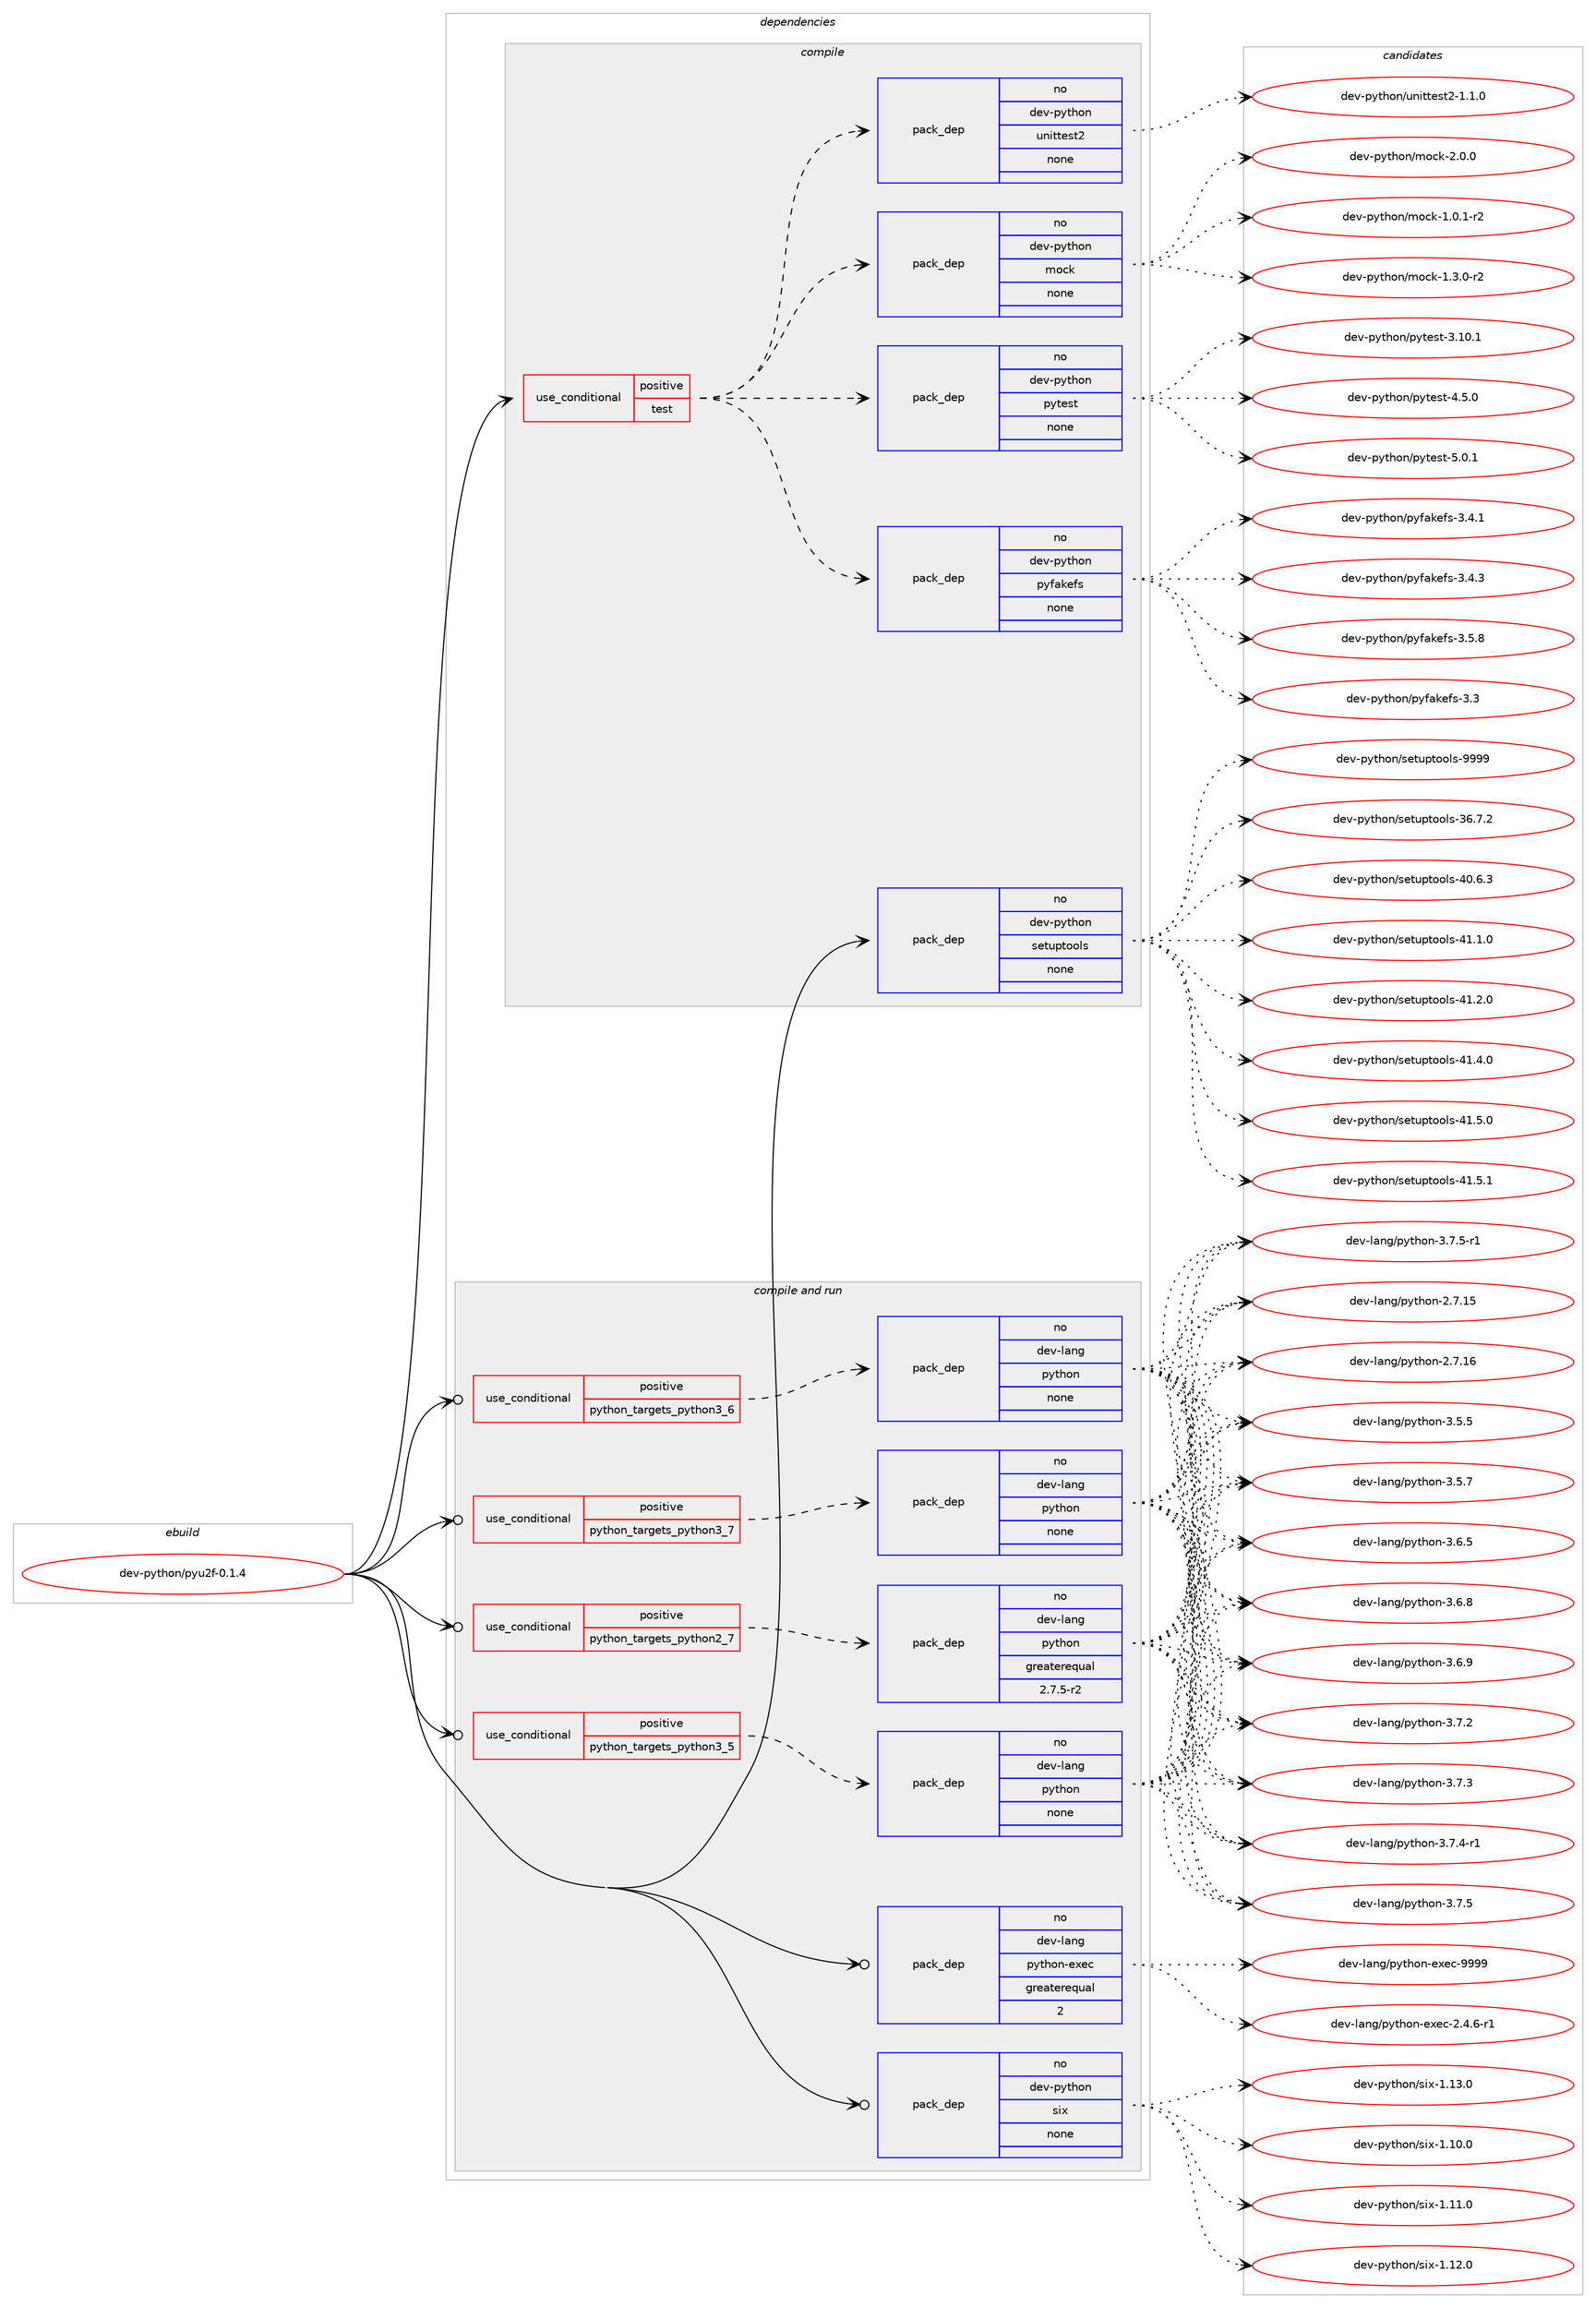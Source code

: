 digraph prolog {

# *************
# Graph options
# *************

newrank=true;
concentrate=true;
compound=true;
graph [rankdir=LR,fontname=Helvetica,fontsize=10,ranksep=1.5];#, ranksep=2.5, nodesep=0.2];
edge  [arrowhead=vee];
node  [fontname=Helvetica,fontsize=10];

# **********
# The ebuild
# **********

subgraph cluster_leftcol {
color=gray;
rank=same;
label=<<i>ebuild</i>>;
id [label="dev-python/pyu2f-0.1.4", color=red, width=4, href="../dev-python/pyu2f-0.1.4.svg"];
}

# ****************
# The dependencies
# ****************

subgraph cluster_midcol {
color=gray;
label=<<i>dependencies</i>>;
subgraph cluster_compile {
fillcolor="#eeeeee";
style=filled;
label=<<i>compile</i>>;
subgraph cond148123 {
dependency633670 [label=<<TABLE BORDER="0" CELLBORDER="1" CELLSPACING="0" CELLPADDING="4"><TR><TD ROWSPAN="3" CELLPADDING="10">use_conditional</TD></TR><TR><TD>positive</TD></TR><TR><TD>test</TD></TR></TABLE>>, shape=none, color=red];
subgraph pack473670 {
dependency633671 [label=<<TABLE BORDER="0" CELLBORDER="1" CELLSPACING="0" CELLPADDING="4" WIDTH="220"><TR><TD ROWSPAN="6" CELLPADDING="30">pack_dep</TD></TR><TR><TD WIDTH="110">no</TD></TR><TR><TD>dev-python</TD></TR><TR><TD>pyfakefs</TD></TR><TR><TD>none</TD></TR><TR><TD></TD></TR></TABLE>>, shape=none, color=blue];
}
dependency633670:e -> dependency633671:w [weight=20,style="dashed",arrowhead="vee"];
subgraph pack473671 {
dependency633672 [label=<<TABLE BORDER="0" CELLBORDER="1" CELLSPACING="0" CELLPADDING="4" WIDTH="220"><TR><TD ROWSPAN="6" CELLPADDING="30">pack_dep</TD></TR><TR><TD WIDTH="110">no</TD></TR><TR><TD>dev-python</TD></TR><TR><TD>pytest</TD></TR><TR><TD>none</TD></TR><TR><TD></TD></TR></TABLE>>, shape=none, color=blue];
}
dependency633670:e -> dependency633672:w [weight=20,style="dashed",arrowhead="vee"];
subgraph pack473672 {
dependency633673 [label=<<TABLE BORDER="0" CELLBORDER="1" CELLSPACING="0" CELLPADDING="4" WIDTH="220"><TR><TD ROWSPAN="6" CELLPADDING="30">pack_dep</TD></TR><TR><TD WIDTH="110">no</TD></TR><TR><TD>dev-python</TD></TR><TR><TD>mock</TD></TR><TR><TD>none</TD></TR><TR><TD></TD></TR></TABLE>>, shape=none, color=blue];
}
dependency633670:e -> dependency633673:w [weight=20,style="dashed",arrowhead="vee"];
subgraph pack473673 {
dependency633674 [label=<<TABLE BORDER="0" CELLBORDER="1" CELLSPACING="0" CELLPADDING="4" WIDTH="220"><TR><TD ROWSPAN="6" CELLPADDING="30">pack_dep</TD></TR><TR><TD WIDTH="110">no</TD></TR><TR><TD>dev-python</TD></TR><TR><TD>unittest2</TD></TR><TR><TD>none</TD></TR><TR><TD></TD></TR></TABLE>>, shape=none, color=blue];
}
dependency633670:e -> dependency633674:w [weight=20,style="dashed",arrowhead="vee"];
}
id:e -> dependency633670:w [weight=20,style="solid",arrowhead="vee"];
subgraph pack473674 {
dependency633675 [label=<<TABLE BORDER="0" CELLBORDER="1" CELLSPACING="0" CELLPADDING="4" WIDTH="220"><TR><TD ROWSPAN="6" CELLPADDING="30">pack_dep</TD></TR><TR><TD WIDTH="110">no</TD></TR><TR><TD>dev-python</TD></TR><TR><TD>setuptools</TD></TR><TR><TD>none</TD></TR><TR><TD></TD></TR></TABLE>>, shape=none, color=blue];
}
id:e -> dependency633675:w [weight=20,style="solid",arrowhead="vee"];
}
subgraph cluster_compileandrun {
fillcolor="#eeeeee";
style=filled;
label=<<i>compile and run</i>>;
subgraph cond148124 {
dependency633676 [label=<<TABLE BORDER="0" CELLBORDER="1" CELLSPACING="0" CELLPADDING="4"><TR><TD ROWSPAN="3" CELLPADDING="10">use_conditional</TD></TR><TR><TD>positive</TD></TR><TR><TD>python_targets_python2_7</TD></TR></TABLE>>, shape=none, color=red];
subgraph pack473675 {
dependency633677 [label=<<TABLE BORDER="0" CELLBORDER="1" CELLSPACING="0" CELLPADDING="4" WIDTH="220"><TR><TD ROWSPAN="6" CELLPADDING="30">pack_dep</TD></TR><TR><TD WIDTH="110">no</TD></TR><TR><TD>dev-lang</TD></TR><TR><TD>python</TD></TR><TR><TD>greaterequal</TD></TR><TR><TD>2.7.5-r2</TD></TR></TABLE>>, shape=none, color=blue];
}
dependency633676:e -> dependency633677:w [weight=20,style="dashed",arrowhead="vee"];
}
id:e -> dependency633676:w [weight=20,style="solid",arrowhead="odotvee"];
subgraph cond148125 {
dependency633678 [label=<<TABLE BORDER="0" CELLBORDER="1" CELLSPACING="0" CELLPADDING="4"><TR><TD ROWSPAN="3" CELLPADDING="10">use_conditional</TD></TR><TR><TD>positive</TD></TR><TR><TD>python_targets_python3_5</TD></TR></TABLE>>, shape=none, color=red];
subgraph pack473676 {
dependency633679 [label=<<TABLE BORDER="0" CELLBORDER="1" CELLSPACING="0" CELLPADDING="4" WIDTH="220"><TR><TD ROWSPAN="6" CELLPADDING="30">pack_dep</TD></TR><TR><TD WIDTH="110">no</TD></TR><TR><TD>dev-lang</TD></TR><TR><TD>python</TD></TR><TR><TD>none</TD></TR><TR><TD></TD></TR></TABLE>>, shape=none, color=blue];
}
dependency633678:e -> dependency633679:w [weight=20,style="dashed",arrowhead="vee"];
}
id:e -> dependency633678:w [weight=20,style="solid",arrowhead="odotvee"];
subgraph cond148126 {
dependency633680 [label=<<TABLE BORDER="0" CELLBORDER="1" CELLSPACING="0" CELLPADDING="4"><TR><TD ROWSPAN="3" CELLPADDING="10">use_conditional</TD></TR><TR><TD>positive</TD></TR><TR><TD>python_targets_python3_6</TD></TR></TABLE>>, shape=none, color=red];
subgraph pack473677 {
dependency633681 [label=<<TABLE BORDER="0" CELLBORDER="1" CELLSPACING="0" CELLPADDING="4" WIDTH="220"><TR><TD ROWSPAN="6" CELLPADDING="30">pack_dep</TD></TR><TR><TD WIDTH="110">no</TD></TR><TR><TD>dev-lang</TD></TR><TR><TD>python</TD></TR><TR><TD>none</TD></TR><TR><TD></TD></TR></TABLE>>, shape=none, color=blue];
}
dependency633680:e -> dependency633681:w [weight=20,style="dashed",arrowhead="vee"];
}
id:e -> dependency633680:w [weight=20,style="solid",arrowhead="odotvee"];
subgraph cond148127 {
dependency633682 [label=<<TABLE BORDER="0" CELLBORDER="1" CELLSPACING="0" CELLPADDING="4"><TR><TD ROWSPAN="3" CELLPADDING="10">use_conditional</TD></TR><TR><TD>positive</TD></TR><TR><TD>python_targets_python3_7</TD></TR></TABLE>>, shape=none, color=red];
subgraph pack473678 {
dependency633683 [label=<<TABLE BORDER="0" CELLBORDER="1" CELLSPACING="0" CELLPADDING="4" WIDTH="220"><TR><TD ROWSPAN="6" CELLPADDING="30">pack_dep</TD></TR><TR><TD WIDTH="110">no</TD></TR><TR><TD>dev-lang</TD></TR><TR><TD>python</TD></TR><TR><TD>none</TD></TR><TR><TD></TD></TR></TABLE>>, shape=none, color=blue];
}
dependency633682:e -> dependency633683:w [weight=20,style="dashed",arrowhead="vee"];
}
id:e -> dependency633682:w [weight=20,style="solid",arrowhead="odotvee"];
subgraph pack473679 {
dependency633684 [label=<<TABLE BORDER="0" CELLBORDER="1" CELLSPACING="0" CELLPADDING="4" WIDTH="220"><TR><TD ROWSPAN="6" CELLPADDING="30">pack_dep</TD></TR><TR><TD WIDTH="110">no</TD></TR><TR><TD>dev-lang</TD></TR><TR><TD>python-exec</TD></TR><TR><TD>greaterequal</TD></TR><TR><TD>2</TD></TR></TABLE>>, shape=none, color=blue];
}
id:e -> dependency633684:w [weight=20,style="solid",arrowhead="odotvee"];
subgraph pack473680 {
dependency633685 [label=<<TABLE BORDER="0" CELLBORDER="1" CELLSPACING="0" CELLPADDING="4" WIDTH="220"><TR><TD ROWSPAN="6" CELLPADDING="30">pack_dep</TD></TR><TR><TD WIDTH="110">no</TD></TR><TR><TD>dev-python</TD></TR><TR><TD>six</TD></TR><TR><TD>none</TD></TR><TR><TD></TD></TR></TABLE>>, shape=none, color=blue];
}
id:e -> dependency633685:w [weight=20,style="solid",arrowhead="odotvee"];
}
subgraph cluster_run {
fillcolor="#eeeeee";
style=filled;
label=<<i>run</i>>;
}
}

# **************
# The candidates
# **************

subgraph cluster_choices {
rank=same;
color=gray;
label=<<i>candidates</i>>;

subgraph choice473670 {
color=black;
nodesep=1;
choice10010111845112121116104111110471121211029710710110211545514651 [label="dev-python/pyfakefs-3.3", color=red, width=4,href="../dev-python/pyfakefs-3.3.svg"];
choice100101118451121211161041111104711212110297107101102115455146524649 [label="dev-python/pyfakefs-3.4.1", color=red, width=4,href="../dev-python/pyfakefs-3.4.1.svg"];
choice100101118451121211161041111104711212110297107101102115455146524651 [label="dev-python/pyfakefs-3.4.3", color=red, width=4,href="../dev-python/pyfakefs-3.4.3.svg"];
choice100101118451121211161041111104711212110297107101102115455146534656 [label="dev-python/pyfakefs-3.5.8", color=red, width=4,href="../dev-python/pyfakefs-3.5.8.svg"];
dependency633671:e -> choice10010111845112121116104111110471121211029710710110211545514651:w [style=dotted,weight="100"];
dependency633671:e -> choice100101118451121211161041111104711212110297107101102115455146524649:w [style=dotted,weight="100"];
dependency633671:e -> choice100101118451121211161041111104711212110297107101102115455146524651:w [style=dotted,weight="100"];
dependency633671:e -> choice100101118451121211161041111104711212110297107101102115455146534656:w [style=dotted,weight="100"];
}
subgraph choice473671 {
color=black;
nodesep=1;
choice100101118451121211161041111104711212111610111511645514649484649 [label="dev-python/pytest-3.10.1", color=red, width=4,href="../dev-python/pytest-3.10.1.svg"];
choice1001011184511212111610411111047112121116101115116455246534648 [label="dev-python/pytest-4.5.0", color=red, width=4,href="../dev-python/pytest-4.5.0.svg"];
choice1001011184511212111610411111047112121116101115116455346484649 [label="dev-python/pytest-5.0.1", color=red, width=4,href="../dev-python/pytest-5.0.1.svg"];
dependency633672:e -> choice100101118451121211161041111104711212111610111511645514649484649:w [style=dotted,weight="100"];
dependency633672:e -> choice1001011184511212111610411111047112121116101115116455246534648:w [style=dotted,weight="100"];
dependency633672:e -> choice1001011184511212111610411111047112121116101115116455346484649:w [style=dotted,weight="100"];
}
subgraph choice473672 {
color=black;
nodesep=1;
choice1001011184511212111610411111047109111991074549464846494511450 [label="dev-python/mock-1.0.1-r2", color=red, width=4,href="../dev-python/mock-1.0.1-r2.svg"];
choice1001011184511212111610411111047109111991074549465146484511450 [label="dev-python/mock-1.3.0-r2", color=red, width=4,href="../dev-python/mock-1.3.0-r2.svg"];
choice100101118451121211161041111104710911199107455046484648 [label="dev-python/mock-2.0.0", color=red, width=4,href="../dev-python/mock-2.0.0.svg"];
dependency633673:e -> choice1001011184511212111610411111047109111991074549464846494511450:w [style=dotted,weight="100"];
dependency633673:e -> choice1001011184511212111610411111047109111991074549465146484511450:w [style=dotted,weight="100"];
dependency633673:e -> choice100101118451121211161041111104710911199107455046484648:w [style=dotted,weight="100"];
}
subgraph choice473673 {
color=black;
nodesep=1;
choice100101118451121211161041111104711711010511611610111511650454946494648 [label="dev-python/unittest2-1.1.0", color=red, width=4,href="../dev-python/unittest2-1.1.0.svg"];
dependency633674:e -> choice100101118451121211161041111104711711010511611610111511650454946494648:w [style=dotted,weight="100"];
}
subgraph choice473674 {
color=black;
nodesep=1;
choice100101118451121211161041111104711510111611711211611111110811545515446554650 [label="dev-python/setuptools-36.7.2", color=red, width=4,href="../dev-python/setuptools-36.7.2.svg"];
choice100101118451121211161041111104711510111611711211611111110811545524846544651 [label="dev-python/setuptools-40.6.3", color=red, width=4,href="../dev-python/setuptools-40.6.3.svg"];
choice100101118451121211161041111104711510111611711211611111110811545524946494648 [label="dev-python/setuptools-41.1.0", color=red, width=4,href="../dev-python/setuptools-41.1.0.svg"];
choice100101118451121211161041111104711510111611711211611111110811545524946504648 [label="dev-python/setuptools-41.2.0", color=red, width=4,href="../dev-python/setuptools-41.2.0.svg"];
choice100101118451121211161041111104711510111611711211611111110811545524946524648 [label="dev-python/setuptools-41.4.0", color=red, width=4,href="../dev-python/setuptools-41.4.0.svg"];
choice100101118451121211161041111104711510111611711211611111110811545524946534648 [label="dev-python/setuptools-41.5.0", color=red, width=4,href="../dev-python/setuptools-41.5.0.svg"];
choice100101118451121211161041111104711510111611711211611111110811545524946534649 [label="dev-python/setuptools-41.5.1", color=red, width=4,href="../dev-python/setuptools-41.5.1.svg"];
choice10010111845112121116104111110471151011161171121161111111081154557575757 [label="dev-python/setuptools-9999", color=red, width=4,href="../dev-python/setuptools-9999.svg"];
dependency633675:e -> choice100101118451121211161041111104711510111611711211611111110811545515446554650:w [style=dotted,weight="100"];
dependency633675:e -> choice100101118451121211161041111104711510111611711211611111110811545524846544651:w [style=dotted,weight="100"];
dependency633675:e -> choice100101118451121211161041111104711510111611711211611111110811545524946494648:w [style=dotted,weight="100"];
dependency633675:e -> choice100101118451121211161041111104711510111611711211611111110811545524946504648:w [style=dotted,weight="100"];
dependency633675:e -> choice100101118451121211161041111104711510111611711211611111110811545524946524648:w [style=dotted,weight="100"];
dependency633675:e -> choice100101118451121211161041111104711510111611711211611111110811545524946534648:w [style=dotted,weight="100"];
dependency633675:e -> choice100101118451121211161041111104711510111611711211611111110811545524946534649:w [style=dotted,weight="100"];
dependency633675:e -> choice10010111845112121116104111110471151011161171121161111111081154557575757:w [style=dotted,weight="100"];
}
subgraph choice473675 {
color=black;
nodesep=1;
choice10010111845108971101034711212111610411111045504655464953 [label="dev-lang/python-2.7.15", color=red, width=4,href="../dev-lang/python-2.7.15.svg"];
choice10010111845108971101034711212111610411111045504655464954 [label="dev-lang/python-2.7.16", color=red, width=4,href="../dev-lang/python-2.7.16.svg"];
choice100101118451089711010347112121116104111110455146534653 [label="dev-lang/python-3.5.5", color=red, width=4,href="../dev-lang/python-3.5.5.svg"];
choice100101118451089711010347112121116104111110455146534655 [label="dev-lang/python-3.5.7", color=red, width=4,href="../dev-lang/python-3.5.7.svg"];
choice100101118451089711010347112121116104111110455146544653 [label="dev-lang/python-3.6.5", color=red, width=4,href="../dev-lang/python-3.6.5.svg"];
choice100101118451089711010347112121116104111110455146544656 [label="dev-lang/python-3.6.8", color=red, width=4,href="../dev-lang/python-3.6.8.svg"];
choice100101118451089711010347112121116104111110455146544657 [label="dev-lang/python-3.6.9", color=red, width=4,href="../dev-lang/python-3.6.9.svg"];
choice100101118451089711010347112121116104111110455146554650 [label="dev-lang/python-3.7.2", color=red, width=4,href="../dev-lang/python-3.7.2.svg"];
choice100101118451089711010347112121116104111110455146554651 [label="dev-lang/python-3.7.3", color=red, width=4,href="../dev-lang/python-3.7.3.svg"];
choice1001011184510897110103471121211161041111104551465546524511449 [label="dev-lang/python-3.7.4-r1", color=red, width=4,href="../dev-lang/python-3.7.4-r1.svg"];
choice100101118451089711010347112121116104111110455146554653 [label="dev-lang/python-3.7.5", color=red, width=4,href="../dev-lang/python-3.7.5.svg"];
choice1001011184510897110103471121211161041111104551465546534511449 [label="dev-lang/python-3.7.5-r1", color=red, width=4,href="../dev-lang/python-3.7.5-r1.svg"];
dependency633677:e -> choice10010111845108971101034711212111610411111045504655464953:w [style=dotted,weight="100"];
dependency633677:e -> choice10010111845108971101034711212111610411111045504655464954:w [style=dotted,weight="100"];
dependency633677:e -> choice100101118451089711010347112121116104111110455146534653:w [style=dotted,weight="100"];
dependency633677:e -> choice100101118451089711010347112121116104111110455146534655:w [style=dotted,weight="100"];
dependency633677:e -> choice100101118451089711010347112121116104111110455146544653:w [style=dotted,weight="100"];
dependency633677:e -> choice100101118451089711010347112121116104111110455146544656:w [style=dotted,weight="100"];
dependency633677:e -> choice100101118451089711010347112121116104111110455146544657:w [style=dotted,weight="100"];
dependency633677:e -> choice100101118451089711010347112121116104111110455146554650:w [style=dotted,weight="100"];
dependency633677:e -> choice100101118451089711010347112121116104111110455146554651:w [style=dotted,weight="100"];
dependency633677:e -> choice1001011184510897110103471121211161041111104551465546524511449:w [style=dotted,weight="100"];
dependency633677:e -> choice100101118451089711010347112121116104111110455146554653:w [style=dotted,weight="100"];
dependency633677:e -> choice1001011184510897110103471121211161041111104551465546534511449:w [style=dotted,weight="100"];
}
subgraph choice473676 {
color=black;
nodesep=1;
choice10010111845108971101034711212111610411111045504655464953 [label="dev-lang/python-2.7.15", color=red, width=4,href="../dev-lang/python-2.7.15.svg"];
choice10010111845108971101034711212111610411111045504655464954 [label="dev-lang/python-2.7.16", color=red, width=4,href="../dev-lang/python-2.7.16.svg"];
choice100101118451089711010347112121116104111110455146534653 [label="dev-lang/python-3.5.5", color=red, width=4,href="../dev-lang/python-3.5.5.svg"];
choice100101118451089711010347112121116104111110455146534655 [label="dev-lang/python-3.5.7", color=red, width=4,href="../dev-lang/python-3.5.7.svg"];
choice100101118451089711010347112121116104111110455146544653 [label="dev-lang/python-3.6.5", color=red, width=4,href="../dev-lang/python-3.6.5.svg"];
choice100101118451089711010347112121116104111110455146544656 [label="dev-lang/python-3.6.8", color=red, width=4,href="../dev-lang/python-3.6.8.svg"];
choice100101118451089711010347112121116104111110455146544657 [label="dev-lang/python-3.6.9", color=red, width=4,href="../dev-lang/python-3.6.9.svg"];
choice100101118451089711010347112121116104111110455146554650 [label="dev-lang/python-3.7.2", color=red, width=4,href="../dev-lang/python-3.7.2.svg"];
choice100101118451089711010347112121116104111110455146554651 [label="dev-lang/python-3.7.3", color=red, width=4,href="../dev-lang/python-3.7.3.svg"];
choice1001011184510897110103471121211161041111104551465546524511449 [label="dev-lang/python-3.7.4-r1", color=red, width=4,href="../dev-lang/python-3.7.4-r1.svg"];
choice100101118451089711010347112121116104111110455146554653 [label="dev-lang/python-3.7.5", color=red, width=4,href="../dev-lang/python-3.7.5.svg"];
choice1001011184510897110103471121211161041111104551465546534511449 [label="dev-lang/python-3.7.5-r1", color=red, width=4,href="../dev-lang/python-3.7.5-r1.svg"];
dependency633679:e -> choice10010111845108971101034711212111610411111045504655464953:w [style=dotted,weight="100"];
dependency633679:e -> choice10010111845108971101034711212111610411111045504655464954:w [style=dotted,weight="100"];
dependency633679:e -> choice100101118451089711010347112121116104111110455146534653:w [style=dotted,weight="100"];
dependency633679:e -> choice100101118451089711010347112121116104111110455146534655:w [style=dotted,weight="100"];
dependency633679:e -> choice100101118451089711010347112121116104111110455146544653:w [style=dotted,weight="100"];
dependency633679:e -> choice100101118451089711010347112121116104111110455146544656:w [style=dotted,weight="100"];
dependency633679:e -> choice100101118451089711010347112121116104111110455146544657:w [style=dotted,weight="100"];
dependency633679:e -> choice100101118451089711010347112121116104111110455146554650:w [style=dotted,weight="100"];
dependency633679:e -> choice100101118451089711010347112121116104111110455146554651:w [style=dotted,weight="100"];
dependency633679:e -> choice1001011184510897110103471121211161041111104551465546524511449:w [style=dotted,weight="100"];
dependency633679:e -> choice100101118451089711010347112121116104111110455146554653:w [style=dotted,weight="100"];
dependency633679:e -> choice1001011184510897110103471121211161041111104551465546534511449:w [style=dotted,weight="100"];
}
subgraph choice473677 {
color=black;
nodesep=1;
choice10010111845108971101034711212111610411111045504655464953 [label="dev-lang/python-2.7.15", color=red, width=4,href="../dev-lang/python-2.7.15.svg"];
choice10010111845108971101034711212111610411111045504655464954 [label="dev-lang/python-2.7.16", color=red, width=4,href="../dev-lang/python-2.7.16.svg"];
choice100101118451089711010347112121116104111110455146534653 [label="dev-lang/python-3.5.5", color=red, width=4,href="../dev-lang/python-3.5.5.svg"];
choice100101118451089711010347112121116104111110455146534655 [label="dev-lang/python-3.5.7", color=red, width=4,href="../dev-lang/python-3.5.7.svg"];
choice100101118451089711010347112121116104111110455146544653 [label="dev-lang/python-3.6.5", color=red, width=4,href="../dev-lang/python-3.6.5.svg"];
choice100101118451089711010347112121116104111110455146544656 [label="dev-lang/python-3.6.8", color=red, width=4,href="../dev-lang/python-3.6.8.svg"];
choice100101118451089711010347112121116104111110455146544657 [label="dev-lang/python-3.6.9", color=red, width=4,href="../dev-lang/python-3.6.9.svg"];
choice100101118451089711010347112121116104111110455146554650 [label="dev-lang/python-3.7.2", color=red, width=4,href="../dev-lang/python-3.7.2.svg"];
choice100101118451089711010347112121116104111110455146554651 [label="dev-lang/python-3.7.3", color=red, width=4,href="../dev-lang/python-3.7.3.svg"];
choice1001011184510897110103471121211161041111104551465546524511449 [label="dev-lang/python-3.7.4-r1", color=red, width=4,href="../dev-lang/python-3.7.4-r1.svg"];
choice100101118451089711010347112121116104111110455146554653 [label="dev-lang/python-3.7.5", color=red, width=4,href="../dev-lang/python-3.7.5.svg"];
choice1001011184510897110103471121211161041111104551465546534511449 [label="dev-lang/python-3.7.5-r1", color=red, width=4,href="../dev-lang/python-3.7.5-r1.svg"];
dependency633681:e -> choice10010111845108971101034711212111610411111045504655464953:w [style=dotted,weight="100"];
dependency633681:e -> choice10010111845108971101034711212111610411111045504655464954:w [style=dotted,weight="100"];
dependency633681:e -> choice100101118451089711010347112121116104111110455146534653:w [style=dotted,weight="100"];
dependency633681:e -> choice100101118451089711010347112121116104111110455146534655:w [style=dotted,weight="100"];
dependency633681:e -> choice100101118451089711010347112121116104111110455146544653:w [style=dotted,weight="100"];
dependency633681:e -> choice100101118451089711010347112121116104111110455146544656:w [style=dotted,weight="100"];
dependency633681:e -> choice100101118451089711010347112121116104111110455146544657:w [style=dotted,weight="100"];
dependency633681:e -> choice100101118451089711010347112121116104111110455146554650:w [style=dotted,weight="100"];
dependency633681:e -> choice100101118451089711010347112121116104111110455146554651:w [style=dotted,weight="100"];
dependency633681:e -> choice1001011184510897110103471121211161041111104551465546524511449:w [style=dotted,weight="100"];
dependency633681:e -> choice100101118451089711010347112121116104111110455146554653:w [style=dotted,weight="100"];
dependency633681:e -> choice1001011184510897110103471121211161041111104551465546534511449:w [style=dotted,weight="100"];
}
subgraph choice473678 {
color=black;
nodesep=1;
choice10010111845108971101034711212111610411111045504655464953 [label="dev-lang/python-2.7.15", color=red, width=4,href="../dev-lang/python-2.7.15.svg"];
choice10010111845108971101034711212111610411111045504655464954 [label="dev-lang/python-2.7.16", color=red, width=4,href="../dev-lang/python-2.7.16.svg"];
choice100101118451089711010347112121116104111110455146534653 [label="dev-lang/python-3.5.5", color=red, width=4,href="../dev-lang/python-3.5.5.svg"];
choice100101118451089711010347112121116104111110455146534655 [label="dev-lang/python-3.5.7", color=red, width=4,href="../dev-lang/python-3.5.7.svg"];
choice100101118451089711010347112121116104111110455146544653 [label="dev-lang/python-3.6.5", color=red, width=4,href="../dev-lang/python-3.6.5.svg"];
choice100101118451089711010347112121116104111110455146544656 [label="dev-lang/python-3.6.8", color=red, width=4,href="../dev-lang/python-3.6.8.svg"];
choice100101118451089711010347112121116104111110455146544657 [label="dev-lang/python-3.6.9", color=red, width=4,href="../dev-lang/python-3.6.9.svg"];
choice100101118451089711010347112121116104111110455146554650 [label="dev-lang/python-3.7.2", color=red, width=4,href="../dev-lang/python-3.7.2.svg"];
choice100101118451089711010347112121116104111110455146554651 [label="dev-lang/python-3.7.3", color=red, width=4,href="../dev-lang/python-3.7.3.svg"];
choice1001011184510897110103471121211161041111104551465546524511449 [label="dev-lang/python-3.7.4-r1", color=red, width=4,href="../dev-lang/python-3.7.4-r1.svg"];
choice100101118451089711010347112121116104111110455146554653 [label="dev-lang/python-3.7.5", color=red, width=4,href="../dev-lang/python-3.7.5.svg"];
choice1001011184510897110103471121211161041111104551465546534511449 [label="dev-lang/python-3.7.5-r1", color=red, width=4,href="../dev-lang/python-3.7.5-r1.svg"];
dependency633683:e -> choice10010111845108971101034711212111610411111045504655464953:w [style=dotted,weight="100"];
dependency633683:e -> choice10010111845108971101034711212111610411111045504655464954:w [style=dotted,weight="100"];
dependency633683:e -> choice100101118451089711010347112121116104111110455146534653:w [style=dotted,weight="100"];
dependency633683:e -> choice100101118451089711010347112121116104111110455146534655:w [style=dotted,weight="100"];
dependency633683:e -> choice100101118451089711010347112121116104111110455146544653:w [style=dotted,weight="100"];
dependency633683:e -> choice100101118451089711010347112121116104111110455146544656:w [style=dotted,weight="100"];
dependency633683:e -> choice100101118451089711010347112121116104111110455146544657:w [style=dotted,weight="100"];
dependency633683:e -> choice100101118451089711010347112121116104111110455146554650:w [style=dotted,weight="100"];
dependency633683:e -> choice100101118451089711010347112121116104111110455146554651:w [style=dotted,weight="100"];
dependency633683:e -> choice1001011184510897110103471121211161041111104551465546524511449:w [style=dotted,weight="100"];
dependency633683:e -> choice100101118451089711010347112121116104111110455146554653:w [style=dotted,weight="100"];
dependency633683:e -> choice1001011184510897110103471121211161041111104551465546534511449:w [style=dotted,weight="100"];
}
subgraph choice473679 {
color=black;
nodesep=1;
choice10010111845108971101034711212111610411111045101120101994550465246544511449 [label="dev-lang/python-exec-2.4.6-r1", color=red, width=4,href="../dev-lang/python-exec-2.4.6-r1.svg"];
choice10010111845108971101034711212111610411111045101120101994557575757 [label="dev-lang/python-exec-9999", color=red, width=4,href="../dev-lang/python-exec-9999.svg"];
dependency633684:e -> choice10010111845108971101034711212111610411111045101120101994550465246544511449:w [style=dotted,weight="100"];
dependency633684:e -> choice10010111845108971101034711212111610411111045101120101994557575757:w [style=dotted,weight="100"];
}
subgraph choice473680 {
color=black;
nodesep=1;
choice100101118451121211161041111104711510512045494649484648 [label="dev-python/six-1.10.0", color=red, width=4,href="../dev-python/six-1.10.0.svg"];
choice100101118451121211161041111104711510512045494649494648 [label="dev-python/six-1.11.0", color=red, width=4,href="../dev-python/six-1.11.0.svg"];
choice100101118451121211161041111104711510512045494649504648 [label="dev-python/six-1.12.0", color=red, width=4,href="../dev-python/six-1.12.0.svg"];
choice100101118451121211161041111104711510512045494649514648 [label="dev-python/six-1.13.0", color=red, width=4,href="../dev-python/six-1.13.0.svg"];
dependency633685:e -> choice100101118451121211161041111104711510512045494649484648:w [style=dotted,weight="100"];
dependency633685:e -> choice100101118451121211161041111104711510512045494649494648:w [style=dotted,weight="100"];
dependency633685:e -> choice100101118451121211161041111104711510512045494649504648:w [style=dotted,weight="100"];
dependency633685:e -> choice100101118451121211161041111104711510512045494649514648:w [style=dotted,weight="100"];
}
}

}
